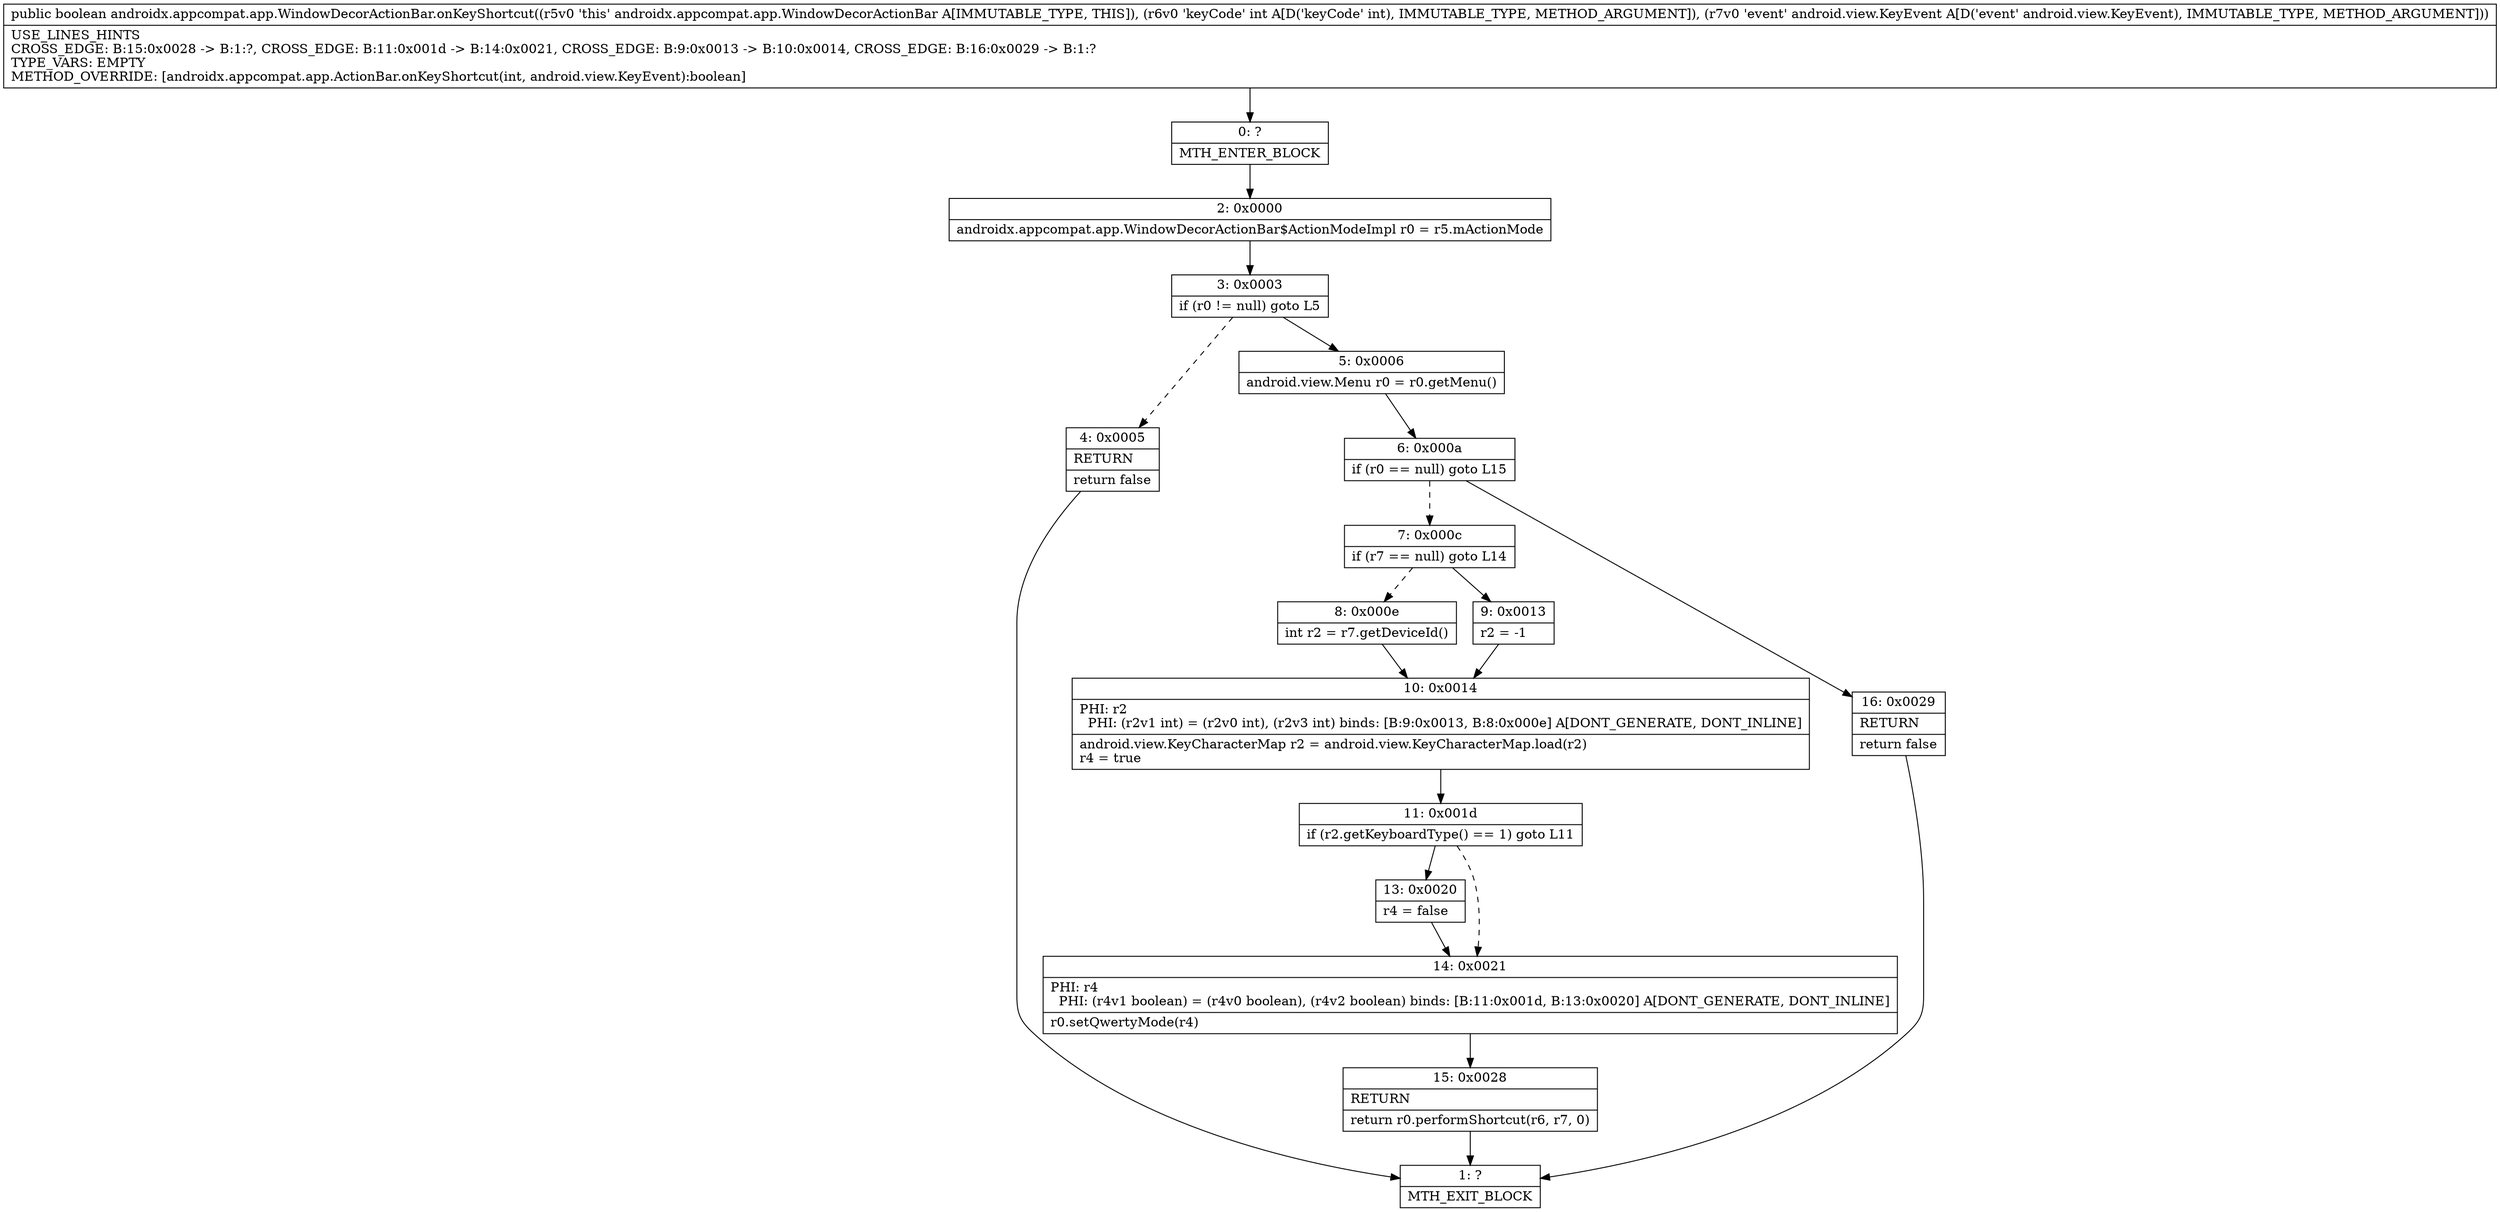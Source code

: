 digraph "CFG forandroidx.appcompat.app.WindowDecorActionBar.onKeyShortcut(ILandroid\/view\/KeyEvent;)Z" {
Node_0 [shape=record,label="{0\:\ ?|MTH_ENTER_BLOCK\l}"];
Node_2 [shape=record,label="{2\:\ 0x0000|androidx.appcompat.app.WindowDecorActionBar$ActionModeImpl r0 = r5.mActionMode\l}"];
Node_3 [shape=record,label="{3\:\ 0x0003|if (r0 != null) goto L5\l}"];
Node_4 [shape=record,label="{4\:\ 0x0005|RETURN\l|return false\l}"];
Node_1 [shape=record,label="{1\:\ ?|MTH_EXIT_BLOCK\l}"];
Node_5 [shape=record,label="{5\:\ 0x0006|android.view.Menu r0 = r0.getMenu()\l}"];
Node_6 [shape=record,label="{6\:\ 0x000a|if (r0 == null) goto L15\l}"];
Node_7 [shape=record,label="{7\:\ 0x000c|if (r7 == null) goto L14\l}"];
Node_8 [shape=record,label="{8\:\ 0x000e|int r2 = r7.getDeviceId()\l}"];
Node_10 [shape=record,label="{10\:\ 0x0014|PHI: r2 \l  PHI: (r2v1 int) = (r2v0 int), (r2v3 int) binds: [B:9:0x0013, B:8:0x000e] A[DONT_GENERATE, DONT_INLINE]\l|android.view.KeyCharacterMap r2 = android.view.KeyCharacterMap.load(r2)\lr4 = true\l}"];
Node_11 [shape=record,label="{11\:\ 0x001d|if (r2.getKeyboardType() == 1) goto L11\l}"];
Node_13 [shape=record,label="{13\:\ 0x0020|r4 = false\l}"];
Node_14 [shape=record,label="{14\:\ 0x0021|PHI: r4 \l  PHI: (r4v1 boolean) = (r4v0 boolean), (r4v2 boolean) binds: [B:11:0x001d, B:13:0x0020] A[DONT_GENERATE, DONT_INLINE]\l|r0.setQwertyMode(r4)\l}"];
Node_15 [shape=record,label="{15\:\ 0x0028|RETURN\l|return r0.performShortcut(r6, r7, 0)\l}"];
Node_9 [shape=record,label="{9\:\ 0x0013|r2 = \-1\l}"];
Node_16 [shape=record,label="{16\:\ 0x0029|RETURN\l|return false\l}"];
MethodNode[shape=record,label="{public boolean androidx.appcompat.app.WindowDecorActionBar.onKeyShortcut((r5v0 'this' androidx.appcompat.app.WindowDecorActionBar A[IMMUTABLE_TYPE, THIS]), (r6v0 'keyCode' int A[D('keyCode' int), IMMUTABLE_TYPE, METHOD_ARGUMENT]), (r7v0 'event' android.view.KeyEvent A[D('event' android.view.KeyEvent), IMMUTABLE_TYPE, METHOD_ARGUMENT]))  | USE_LINES_HINTS\lCROSS_EDGE: B:15:0x0028 \-\> B:1:?, CROSS_EDGE: B:11:0x001d \-\> B:14:0x0021, CROSS_EDGE: B:9:0x0013 \-\> B:10:0x0014, CROSS_EDGE: B:16:0x0029 \-\> B:1:?\lTYPE_VARS: EMPTY\lMETHOD_OVERRIDE: [androidx.appcompat.app.ActionBar.onKeyShortcut(int, android.view.KeyEvent):boolean]\l}"];
MethodNode -> Node_0;Node_0 -> Node_2;
Node_2 -> Node_3;
Node_3 -> Node_4[style=dashed];
Node_3 -> Node_5;
Node_4 -> Node_1;
Node_5 -> Node_6;
Node_6 -> Node_7[style=dashed];
Node_6 -> Node_16;
Node_7 -> Node_8[style=dashed];
Node_7 -> Node_9;
Node_8 -> Node_10;
Node_10 -> Node_11;
Node_11 -> Node_13;
Node_11 -> Node_14[style=dashed];
Node_13 -> Node_14;
Node_14 -> Node_15;
Node_15 -> Node_1;
Node_9 -> Node_10;
Node_16 -> Node_1;
}

